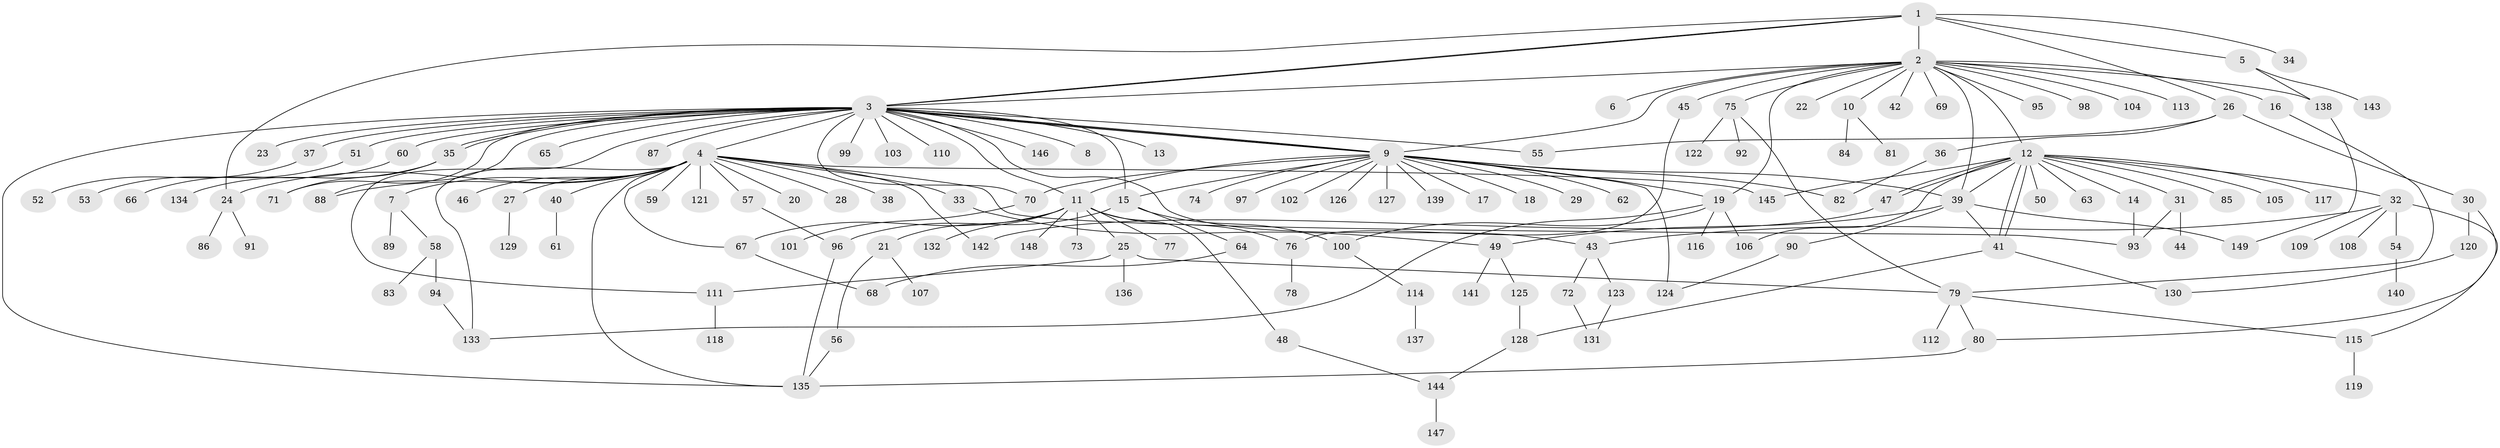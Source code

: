 // coarse degree distribution, {9: 0.017391304347826087, 18: 0.008695652173913044, 29: 0.008695652173913044, 19: 0.008695652173913044, 2: 0.21739130434782608, 1: 0.5130434782608696, 4: 0.017391304347826087, 20: 0.008695652173913044, 12: 0.008695652173913044, 15: 0.008695652173913044, 5: 0.02608695652173913, 7: 0.017391304347826087, 3: 0.13043478260869565, 6: 0.008695652173913044}
// Generated by graph-tools (version 1.1) at 2025/41/03/06/25 10:41:49]
// undirected, 149 vertices, 198 edges
graph export_dot {
graph [start="1"]
  node [color=gray90,style=filled];
  1;
  2;
  3;
  4;
  5;
  6;
  7;
  8;
  9;
  10;
  11;
  12;
  13;
  14;
  15;
  16;
  17;
  18;
  19;
  20;
  21;
  22;
  23;
  24;
  25;
  26;
  27;
  28;
  29;
  30;
  31;
  32;
  33;
  34;
  35;
  36;
  37;
  38;
  39;
  40;
  41;
  42;
  43;
  44;
  45;
  46;
  47;
  48;
  49;
  50;
  51;
  52;
  53;
  54;
  55;
  56;
  57;
  58;
  59;
  60;
  61;
  62;
  63;
  64;
  65;
  66;
  67;
  68;
  69;
  70;
  71;
  72;
  73;
  74;
  75;
  76;
  77;
  78;
  79;
  80;
  81;
  82;
  83;
  84;
  85;
  86;
  87;
  88;
  89;
  90;
  91;
  92;
  93;
  94;
  95;
  96;
  97;
  98;
  99;
  100;
  101;
  102;
  103;
  104;
  105;
  106;
  107;
  108;
  109;
  110;
  111;
  112;
  113;
  114;
  115;
  116;
  117;
  118;
  119;
  120;
  121;
  122;
  123;
  124;
  125;
  126;
  127;
  128;
  129;
  130;
  131;
  132;
  133;
  134;
  135;
  136;
  137;
  138;
  139;
  140;
  141;
  142;
  143;
  144;
  145;
  146;
  147;
  148;
  149;
  1 -- 2;
  1 -- 3;
  1 -- 3;
  1 -- 5;
  1 -- 24;
  1 -- 26;
  1 -- 34;
  2 -- 3;
  2 -- 6;
  2 -- 9;
  2 -- 10;
  2 -- 12;
  2 -- 16;
  2 -- 19;
  2 -- 22;
  2 -- 39;
  2 -- 42;
  2 -- 45;
  2 -- 69;
  2 -- 75;
  2 -- 95;
  2 -- 98;
  2 -- 104;
  2 -- 113;
  2 -- 138;
  3 -- 4;
  3 -- 8;
  3 -- 9;
  3 -- 9;
  3 -- 9;
  3 -- 11;
  3 -- 13;
  3 -- 15;
  3 -- 23;
  3 -- 35;
  3 -- 35;
  3 -- 37;
  3 -- 43;
  3 -- 51;
  3 -- 55;
  3 -- 60;
  3 -- 65;
  3 -- 70;
  3 -- 71;
  3 -- 87;
  3 -- 88;
  3 -- 99;
  3 -- 103;
  3 -- 110;
  3 -- 111;
  3 -- 135;
  3 -- 146;
  4 -- 7;
  4 -- 20;
  4 -- 24;
  4 -- 27;
  4 -- 28;
  4 -- 33;
  4 -- 38;
  4 -- 40;
  4 -- 46;
  4 -- 57;
  4 -- 59;
  4 -- 67;
  4 -- 88;
  4 -- 93;
  4 -- 121;
  4 -- 133;
  4 -- 135;
  4 -- 142;
  4 -- 145;
  5 -- 138;
  5 -- 143;
  7 -- 58;
  7 -- 89;
  9 -- 11;
  9 -- 15;
  9 -- 17;
  9 -- 18;
  9 -- 19;
  9 -- 29;
  9 -- 39;
  9 -- 62;
  9 -- 70;
  9 -- 74;
  9 -- 82;
  9 -- 97;
  9 -- 102;
  9 -- 124;
  9 -- 126;
  9 -- 127;
  9 -- 139;
  10 -- 81;
  10 -- 84;
  11 -- 21;
  11 -- 25;
  11 -- 48;
  11 -- 67;
  11 -- 73;
  11 -- 76;
  11 -- 77;
  11 -- 132;
  11 -- 148;
  12 -- 14;
  12 -- 31;
  12 -- 32;
  12 -- 39;
  12 -- 41;
  12 -- 41;
  12 -- 47;
  12 -- 47;
  12 -- 50;
  12 -- 63;
  12 -- 85;
  12 -- 105;
  12 -- 106;
  12 -- 117;
  12 -- 145;
  14 -- 93;
  15 -- 64;
  15 -- 96;
  15 -- 100;
  16 -- 79;
  19 -- 100;
  19 -- 106;
  19 -- 116;
  19 -- 133;
  21 -- 56;
  21 -- 107;
  24 -- 86;
  24 -- 91;
  25 -- 79;
  25 -- 111;
  25 -- 136;
  26 -- 30;
  26 -- 36;
  26 -- 55;
  27 -- 129;
  30 -- 80;
  30 -- 120;
  31 -- 44;
  31 -- 93;
  32 -- 43;
  32 -- 54;
  32 -- 108;
  32 -- 109;
  32 -- 115;
  33 -- 49;
  35 -- 71;
  35 -- 134;
  36 -- 82;
  37 -- 52;
  39 -- 41;
  39 -- 49;
  39 -- 90;
  39 -- 149;
  40 -- 61;
  41 -- 128;
  41 -- 130;
  43 -- 72;
  43 -- 123;
  45 -- 76;
  47 -- 142;
  48 -- 144;
  49 -- 125;
  49 -- 141;
  51 -- 53;
  54 -- 140;
  56 -- 135;
  57 -- 96;
  58 -- 83;
  58 -- 94;
  60 -- 66;
  64 -- 68;
  67 -- 68;
  70 -- 101;
  72 -- 131;
  75 -- 79;
  75 -- 92;
  75 -- 122;
  76 -- 78;
  79 -- 80;
  79 -- 112;
  79 -- 115;
  80 -- 135;
  90 -- 124;
  94 -- 133;
  96 -- 135;
  100 -- 114;
  111 -- 118;
  114 -- 137;
  115 -- 119;
  120 -- 130;
  123 -- 131;
  125 -- 128;
  128 -- 144;
  138 -- 149;
  144 -- 147;
}
